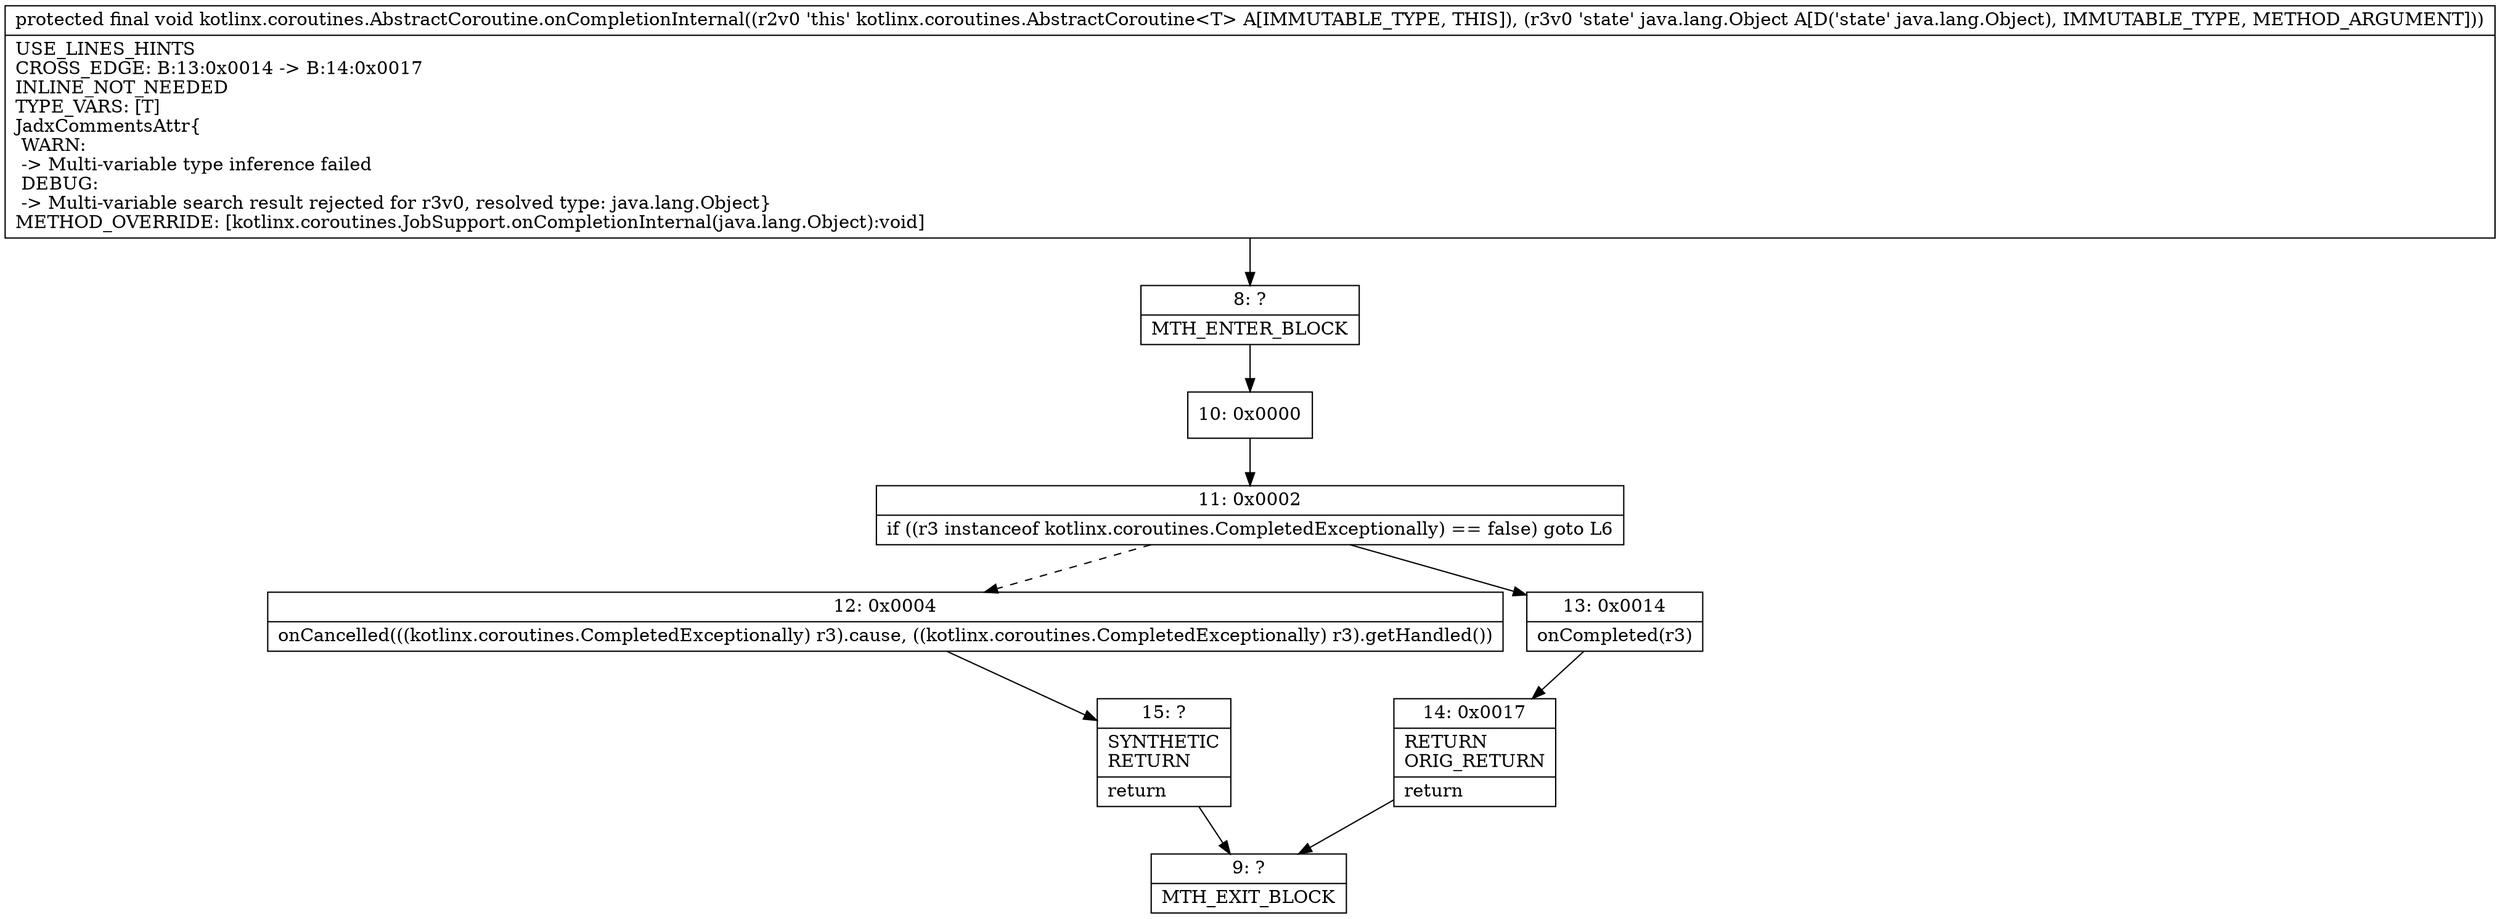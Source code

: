 digraph "CFG forkotlinx.coroutines.AbstractCoroutine.onCompletionInternal(Ljava\/lang\/Object;)V" {
Node_8 [shape=record,label="{8\:\ ?|MTH_ENTER_BLOCK\l}"];
Node_10 [shape=record,label="{10\:\ 0x0000}"];
Node_11 [shape=record,label="{11\:\ 0x0002|if ((r3 instanceof kotlinx.coroutines.CompletedExceptionally) == false) goto L6\l}"];
Node_12 [shape=record,label="{12\:\ 0x0004|onCancelled(((kotlinx.coroutines.CompletedExceptionally) r3).cause, ((kotlinx.coroutines.CompletedExceptionally) r3).getHandled())\l}"];
Node_15 [shape=record,label="{15\:\ ?|SYNTHETIC\lRETURN\l|return\l}"];
Node_9 [shape=record,label="{9\:\ ?|MTH_EXIT_BLOCK\l}"];
Node_13 [shape=record,label="{13\:\ 0x0014|onCompleted(r3)\l}"];
Node_14 [shape=record,label="{14\:\ 0x0017|RETURN\lORIG_RETURN\l|return\l}"];
MethodNode[shape=record,label="{protected final void kotlinx.coroutines.AbstractCoroutine.onCompletionInternal((r2v0 'this' kotlinx.coroutines.AbstractCoroutine\<T\> A[IMMUTABLE_TYPE, THIS]), (r3v0 'state' java.lang.Object A[D('state' java.lang.Object), IMMUTABLE_TYPE, METHOD_ARGUMENT]))  | USE_LINES_HINTS\lCROSS_EDGE: B:13:0x0014 \-\> B:14:0x0017\lINLINE_NOT_NEEDED\lTYPE_VARS: [T]\lJadxCommentsAttr\{\l WARN: \l \-\> Multi\-variable type inference failed\l DEBUG: \l \-\> Multi\-variable search result rejected for r3v0, resolved type: java.lang.Object\}\lMETHOD_OVERRIDE: [kotlinx.coroutines.JobSupport.onCompletionInternal(java.lang.Object):void]\l}"];
MethodNode -> Node_8;Node_8 -> Node_10;
Node_10 -> Node_11;
Node_11 -> Node_12[style=dashed];
Node_11 -> Node_13;
Node_12 -> Node_15;
Node_15 -> Node_9;
Node_13 -> Node_14;
Node_14 -> Node_9;
}

